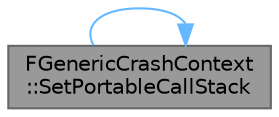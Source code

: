 digraph "FGenericCrashContext::SetPortableCallStack"
{
 // INTERACTIVE_SVG=YES
 // LATEX_PDF_SIZE
  bgcolor="transparent";
  edge [fontname=Helvetica,fontsize=10,labelfontname=Helvetica,labelfontsize=10];
  node [fontname=Helvetica,fontsize=10,shape=box,height=0.2,width=0.4];
  rankdir="LR";
  Node1 [id="Node000001",label="FGenericCrashContext\l::SetPortableCallStack",height=0.2,width=0.4,color="gray40", fillcolor="grey60", style="filled", fontcolor="black",tooltip="Sets the portable callstack to a specified stack."];
  Node1 -> Node1 [id="edge1_Node000001_Node000001",color="steelblue1",style="solid",tooltip=" "];
}
